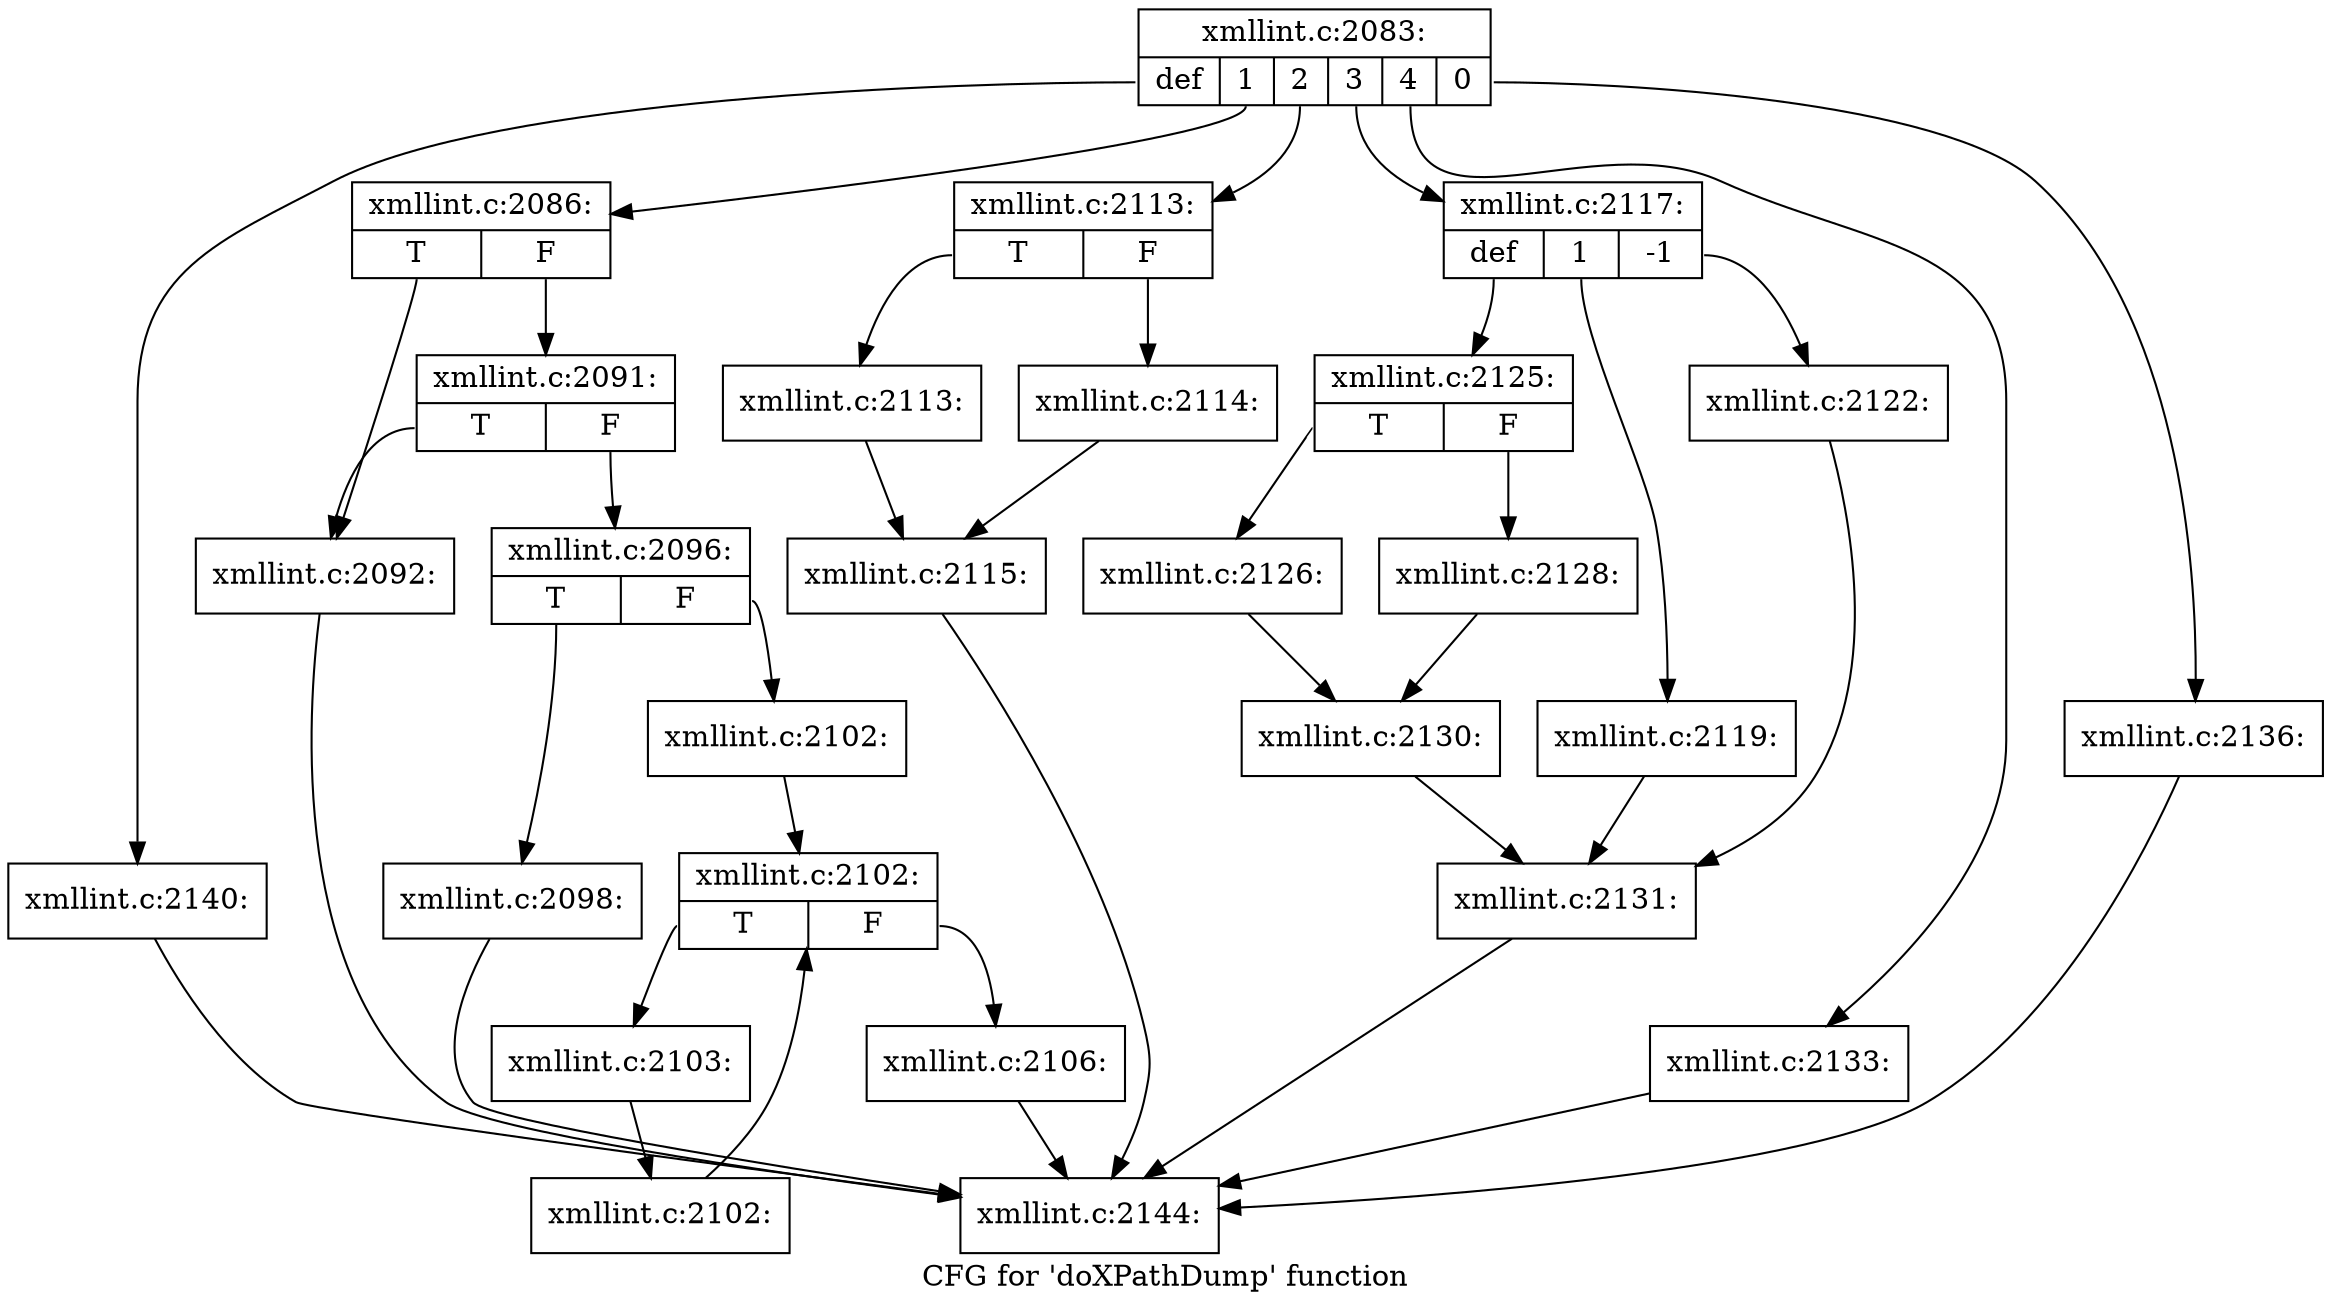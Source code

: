 digraph "CFG for 'doXPathDump' function" {
	label="CFG for 'doXPathDump' function";

	Node0x49f16c0 [shape=record,label="{xmllint.c:2083:|{<s0>def|<s1>1|<s2>2|<s3>3|<s4>4|<s5>0}}"];
	Node0x49f16c0:s0 -> Node0x49f1180;
	Node0x49f16c0:s1 -> Node0x49f1610;
	Node0x49f16c0:s2 -> Node0x4b58f70;
	Node0x49f16c0:s3 -> Node0x4b59f20;
	Node0x49f16c0:s4 -> Node0x4b5b2e0;
	Node0x49f16c0:s5 -> Node0x4b5b5d0;
	Node0x49f1610 [shape=record,label="{xmllint.c:2086:|{<s0>T|<s1>F}}"];
	Node0x49f1610:s0 -> Node0x49768d0;
	Node0x49f1610:s1 -> Node0x4976970;
	Node0x4976970 [shape=record,label="{xmllint.c:2091:|{<s0>T|<s1>F}}"];
	Node0x4976970:s0 -> Node0x49768d0;
	Node0x4976970:s1 -> Node0x4976920;
	Node0x49768d0 [shape=record,label="{xmllint.c:2092:}"];
	Node0x49768d0 -> Node0x49f1740;
	Node0x4976920 [shape=record,label="{xmllint.c:2096:|{<s0>T|<s1>F}}"];
	Node0x4976920:s0 -> Node0x4b560e0;
	Node0x4976920:s1 -> Node0x4b56130;
	Node0x4b560e0 [shape=record,label="{xmllint.c:2098:}"];
	Node0x4b560e0 -> Node0x49f1740;
	Node0x4b56130 [shape=record,label="{xmllint.c:2102:}"];
	Node0x4b56130 -> Node0x4b56980;
	Node0x4b56980 [shape=record,label="{xmllint.c:2102:|{<s0>T|<s1>F}}"];
	Node0x4b56980:s0 -> Node0x4b56c60;
	Node0x4b56980:s1 -> Node0x4b567e0;
	Node0x4b56c60 [shape=record,label="{xmllint.c:2103:}"];
	Node0x4b56c60 -> Node0x4b56bd0;
	Node0x4b56bd0 [shape=record,label="{xmllint.c:2102:}"];
	Node0x4b56bd0 -> Node0x4b56980;
	Node0x4b567e0 [shape=record,label="{xmllint.c:2106:}"];
	Node0x4b567e0 -> Node0x49f1740;
	Node0x4b58f70 [shape=record,label="{xmllint.c:2113:|{<s0>T|<s1>F}}"];
	Node0x4b58f70:s0 -> Node0x4b592a0;
	Node0x4b58f70:s1 -> Node0x4b59700;
	Node0x4b592a0 [shape=record,label="{xmllint.c:2113:}"];
	Node0x4b592a0 -> Node0x4b59250;
	Node0x4b59700 [shape=record,label="{xmllint.c:2114:}"];
	Node0x4b59700 -> Node0x4b59250;
	Node0x4b59250 [shape=record,label="{xmllint.c:2115:}"];
	Node0x4b59250 -> Node0x49f1740;
	Node0x4b59f20 [shape=record,label="{xmllint.c:2117:|{<s0>def|<s1>1|<s2>-1}}"];
	Node0x4b59f20:s0 -> Node0x4b5a420;
	Node0x4b59f20:s1 -> Node0x4b5a6d0;
	Node0x4b59f20:s2 -> Node0x4b5ac80;
	Node0x4b5a6d0 [shape=record,label="{xmllint.c:2119:}"];
	Node0x4b5a6d0 -> Node0x4b59fa0;
	Node0x4b5ac80 [shape=record,label="{xmllint.c:2122:}"];
	Node0x4b5ac80 -> Node0x4b59fa0;
	Node0x4b5a420 [shape=record,label="{xmllint.c:2125:|{<s0>T|<s1>F}}"];
	Node0x4b5a420:s0 -> Node0x4b5aec0;
	Node0x4b5a420:s1 -> Node0x4b5af60;
	Node0x4b5aec0 [shape=record,label="{xmllint.c:2126:}"];
	Node0x4b5aec0 -> Node0x4b5af10;
	Node0x4b5af60 [shape=record,label="{xmllint.c:2128:}"];
	Node0x4b5af60 -> Node0x4b5af10;
	Node0x4b5af10 [shape=record,label="{xmllint.c:2130:}"];
	Node0x4b5af10 -> Node0x4b59fa0;
	Node0x4b59fa0 [shape=record,label="{xmllint.c:2131:}"];
	Node0x4b59fa0 -> Node0x49f1740;
	Node0x4b5b2e0 [shape=record,label="{xmllint.c:2133:}"];
	Node0x4b5b2e0 -> Node0x49f1740;
	Node0x4b5b5d0 [shape=record,label="{xmllint.c:2136:}"];
	Node0x4b5b5d0 -> Node0x49f1740;
	Node0x49f1180 [shape=record,label="{xmllint.c:2140:}"];
	Node0x49f1180 -> Node0x49f1740;
	Node0x49f1740 [shape=record,label="{xmllint.c:2144:}"];
}
